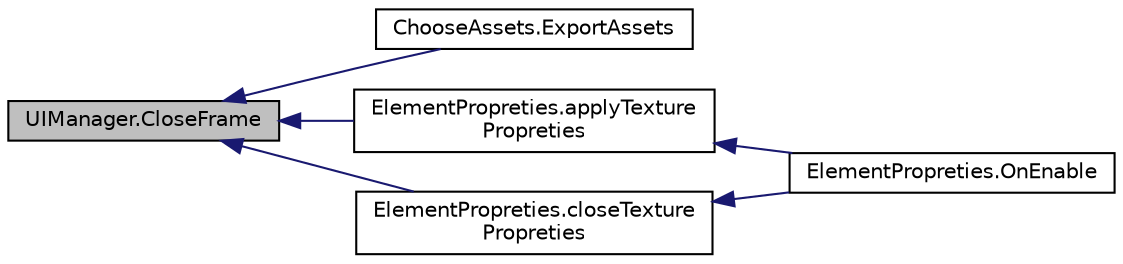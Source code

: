 digraph "UIManager.CloseFrame"
{
  edge [fontname="Helvetica",fontsize="10",labelfontname="Helvetica",labelfontsize="10"];
  node [fontname="Helvetica",fontsize="10",shape=record];
  rankdir="LR";
  Node1 [label="UIManager.CloseFrame",height=0.2,width=0.4,color="black", fillcolor="grey75", style="filled", fontcolor="black"];
  Node1 -> Node2 [dir="back",color="midnightblue",fontsize="10",style="solid",fontname="Helvetica"];
  Node2 [label="ChooseAssets.ExportAssets",height=0.2,width=0.4,color="black", fillcolor="white", style="filled",URL="$class_choose_assets.html#a99ebedc3eec2ed38293b96c28cd12612",tooltip="Exports the assets to be used with custom objects Creates an array of all selected assets (toogle..."];
  Node1 -> Node3 [dir="back",color="midnightblue",fontsize="10",style="solid",fontname="Helvetica"];
  Node3 [label="ElementPropreties.applyTexture\lPropreties",height=0.2,width=0.4,color="black", fillcolor="white", style="filled",URL="$class_element_propreties.html#a8d34b8dffb43f2e46a13d9bca33c0e5d",tooltip="Applies a texture according to the Active Tab "];
  Node3 -> Node4 [dir="back",color="midnightblue",fontsize="10",style="solid",fontname="Helvetica"];
  Node4 [label="ElementPropreties.OnEnable",height=0.2,width=0.4,color="black", fillcolor="white", style="filled",URL="$class_element_propreties.html#a1cea602e8d38db305bd4a30b7cea1305"];
  Node1 -> Node5 [dir="back",color="midnightblue",fontsize="10",style="solid",fontname="Helvetica"];
  Node5 [label="ElementPropreties.closeTexture\lPropreties",height=0.2,width=0.4,color="black", fillcolor="white", style="filled",URL="$class_element_propreties.html#a9cfc8f03dd658fbe38065e6d997ed283",tooltip="Closes the propreties frame "];
  Node5 -> Node4 [dir="back",color="midnightblue",fontsize="10",style="solid",fontname="Helvetica"];
}
